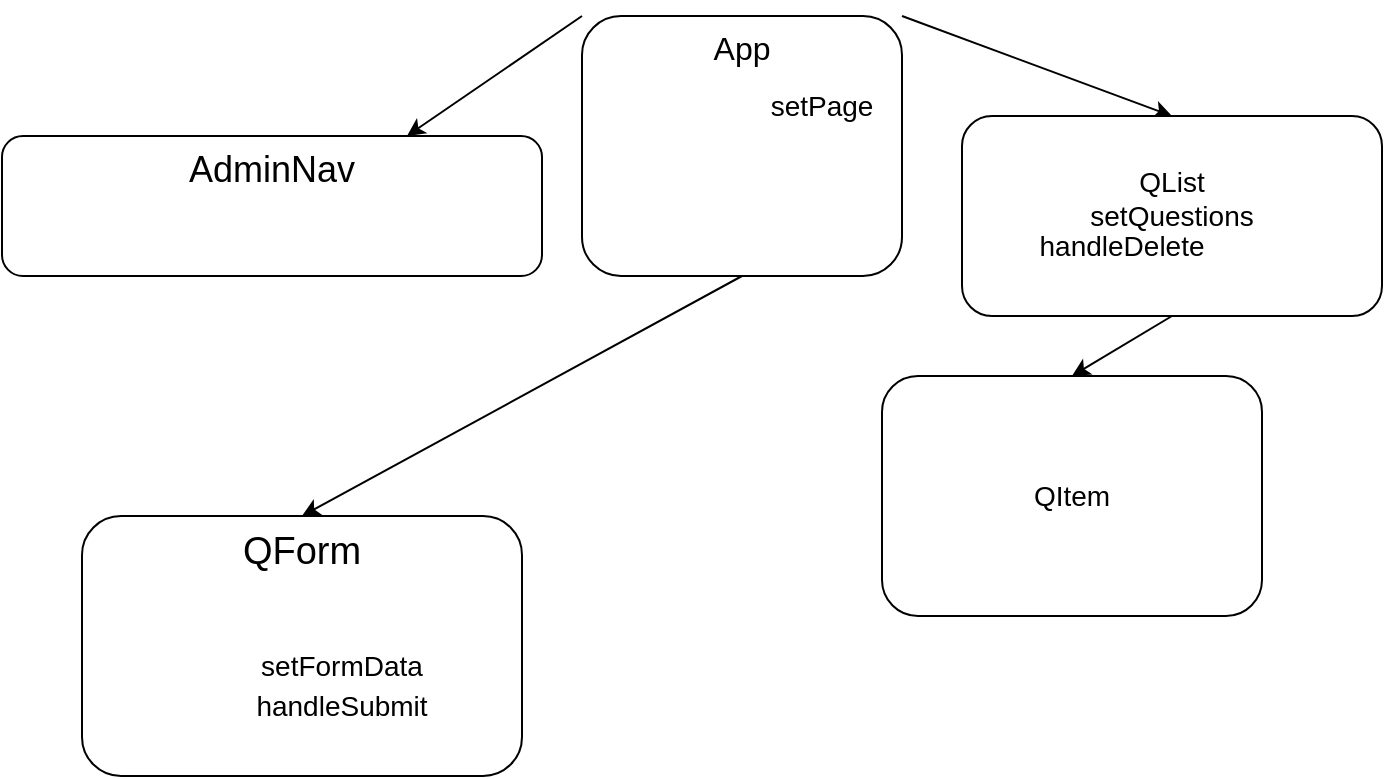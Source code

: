 <mxfile>
    <diagram id="V0We9pYdJLXd2o_TcKHi" name="Page-1">
        <mxGraphModel dx="1342" dy="2352" grid="1" gridSize="10" guides="1" tooltips="1" connect="1" arrows="1" fold="1" page="1" pageScale="1" pageWidth="850" pageHeight="1100" math="0" shadow="0">
            <root>
                <mxCell id="0"/>
                <mxCell id="1" parent="0"/>
                <mxCell id="12" style="edgeStyle=none;html=1;exitX=0;exitY=0;exitDx=0;exitDy=0;entryX=0.75;entryY=0;entryDx=0;entryDy=0;fontSize=14;" parent="1" source="2" target="3" edge="1">
                    <mxGeometry relative="1" as="geometry"/>
                </mxCell>
                <mxCell id="13" style="edgeStyle=none;html=1;exitX=1;exitY=0;exitDx=0;exitDy=0;entryX=0.5;entryY=0;entryDx=0;entryDy=0;fontSize=14;" parent="1" source="2" target="4" edge="1">
                    <mxGeometry relative="1" as="geometry"/>
                </mxCell>
                <mxCell id="15" style="edgeStyle=none;html=1;exitX=0.5;exitY=1;exitDx=0;exitDy=0;entryX=0.5;entryY=0;entryDx=0;entryDy=0;fontSize=14;" parent="1" source="2" target="5" edge="1">
                    <mxGeometry relative="1" as="geometry"/>
                </mxCell>
                <mxCell id="2" value="App" style="rounded=1;whiteSpace=wrap;html=1;verticalAlign=top;fontSize=16;" parent="1" vertex="1">
                    <mxGeometry x="-330" y="-390" width="160" height="130" as="geometry"/>
                </mxCell>
                <mxCell id="3" value="AdminNav" style="rounded=1;whiteSpace=wrap;html=1;fontSize=18;verticalAlign=top;" parent="1" vertex="1">
                    <mxGeometry x="-620" y="-330" width="270" height="70" as="geometry"/>
                </mxCell>
                <mxCell id="14" style="edgeStyle=none;html=1;exitX=0.5;exitY=1;exitDx=0;exitDy=0;entryX=0.5;entryY=0;entryDx=0;entryDy=0;fontSize=14;" parent="1" source="4" target="8" edge="1">
                    <mxGeometry relative="1" as="geometry"/>
                </mxCell>
                <mxCell id="4" value="QList&lt;br&gt;setQuestions&lt;br&gt;&lt;span style=&quot;white-space: pre;&quot;&gt;&#9;&lt;/span&gt;" style="rounded=1;whiteSpace=wrap;html=1;fontSize=14;" parent="1" vertex="1">
                    <mxGeometry x="-140" y="-340" width="210" height="100" as="geometry"/>
                </mxCell>
                <mxCell id="5" value="QForm" style="rounded=1;whiteSpace=wrap;html=1;fontSize=19;horizontal=1;verticalAlign=top;" parent="1" vertex="1">
                    <mxGeometry x="-580" y="-140" width="220" height="130" as="geometry"/>
                </mxCell>
                <mxCell id="8" value="QItem" style="rounded=1;whiteSpace=wrap;html=1;fontSize=14;" parent="1" vertex="1">
                    <mxGeometry x="-180" y="-210" width="190" height="120" as="geometry"/>
                </mxCell>
                <mxCell id="9" value="setPage" style="text;html=1;strokeColor=none;fillColor=none;align=center;verticalAlign=middle;whiteSpace=wrap;rounded=0;fontSize=14;" parent="1" vertex="1">
                    <mxGeometry x="-240" y="-360" width="60" height="30" as="geometry"/>
                </mxCell>
                <mxCell id="16" value="handleSubmit" style="text;html=1;strokeColor=none;fillColor=none;align=center;verticalAlign=middle;whiteSpace=wrap;rounded=0;fontSize=14;" parent="1" vertex="1">
                    <mxGeometry x="-480" y="-60" width="60" height="30" as="geometry"/>
                </mxCell>
                <mxCell id="18" value="setFormData" style="text;html=1;strokeColor=none;fillColor=none;align=center;verticalAlign=middle;whiteSpace=wrap;rounded=0;fontSize=14;" parent="1" vertex="1">
                    <mxGeometry x="-480" y="-80" width="60" height="30" as="geometry"/>
                </mxCell>
                <mxCell id="34" value="handleDelete" style="text;html=1;strokeColor=none;fillColor=none;align=center;verticalAlign=middle;whiteSpace=wrap;rounded=0;fontSize=14;" parent="1" vertex="1">
                    <mxGeometry x="-90" y="-290" width="60" height="30" as="geometry"/>
                </mxCell>
            </root>
        </mxGraphModel>
    </diagram>
</mxfile>